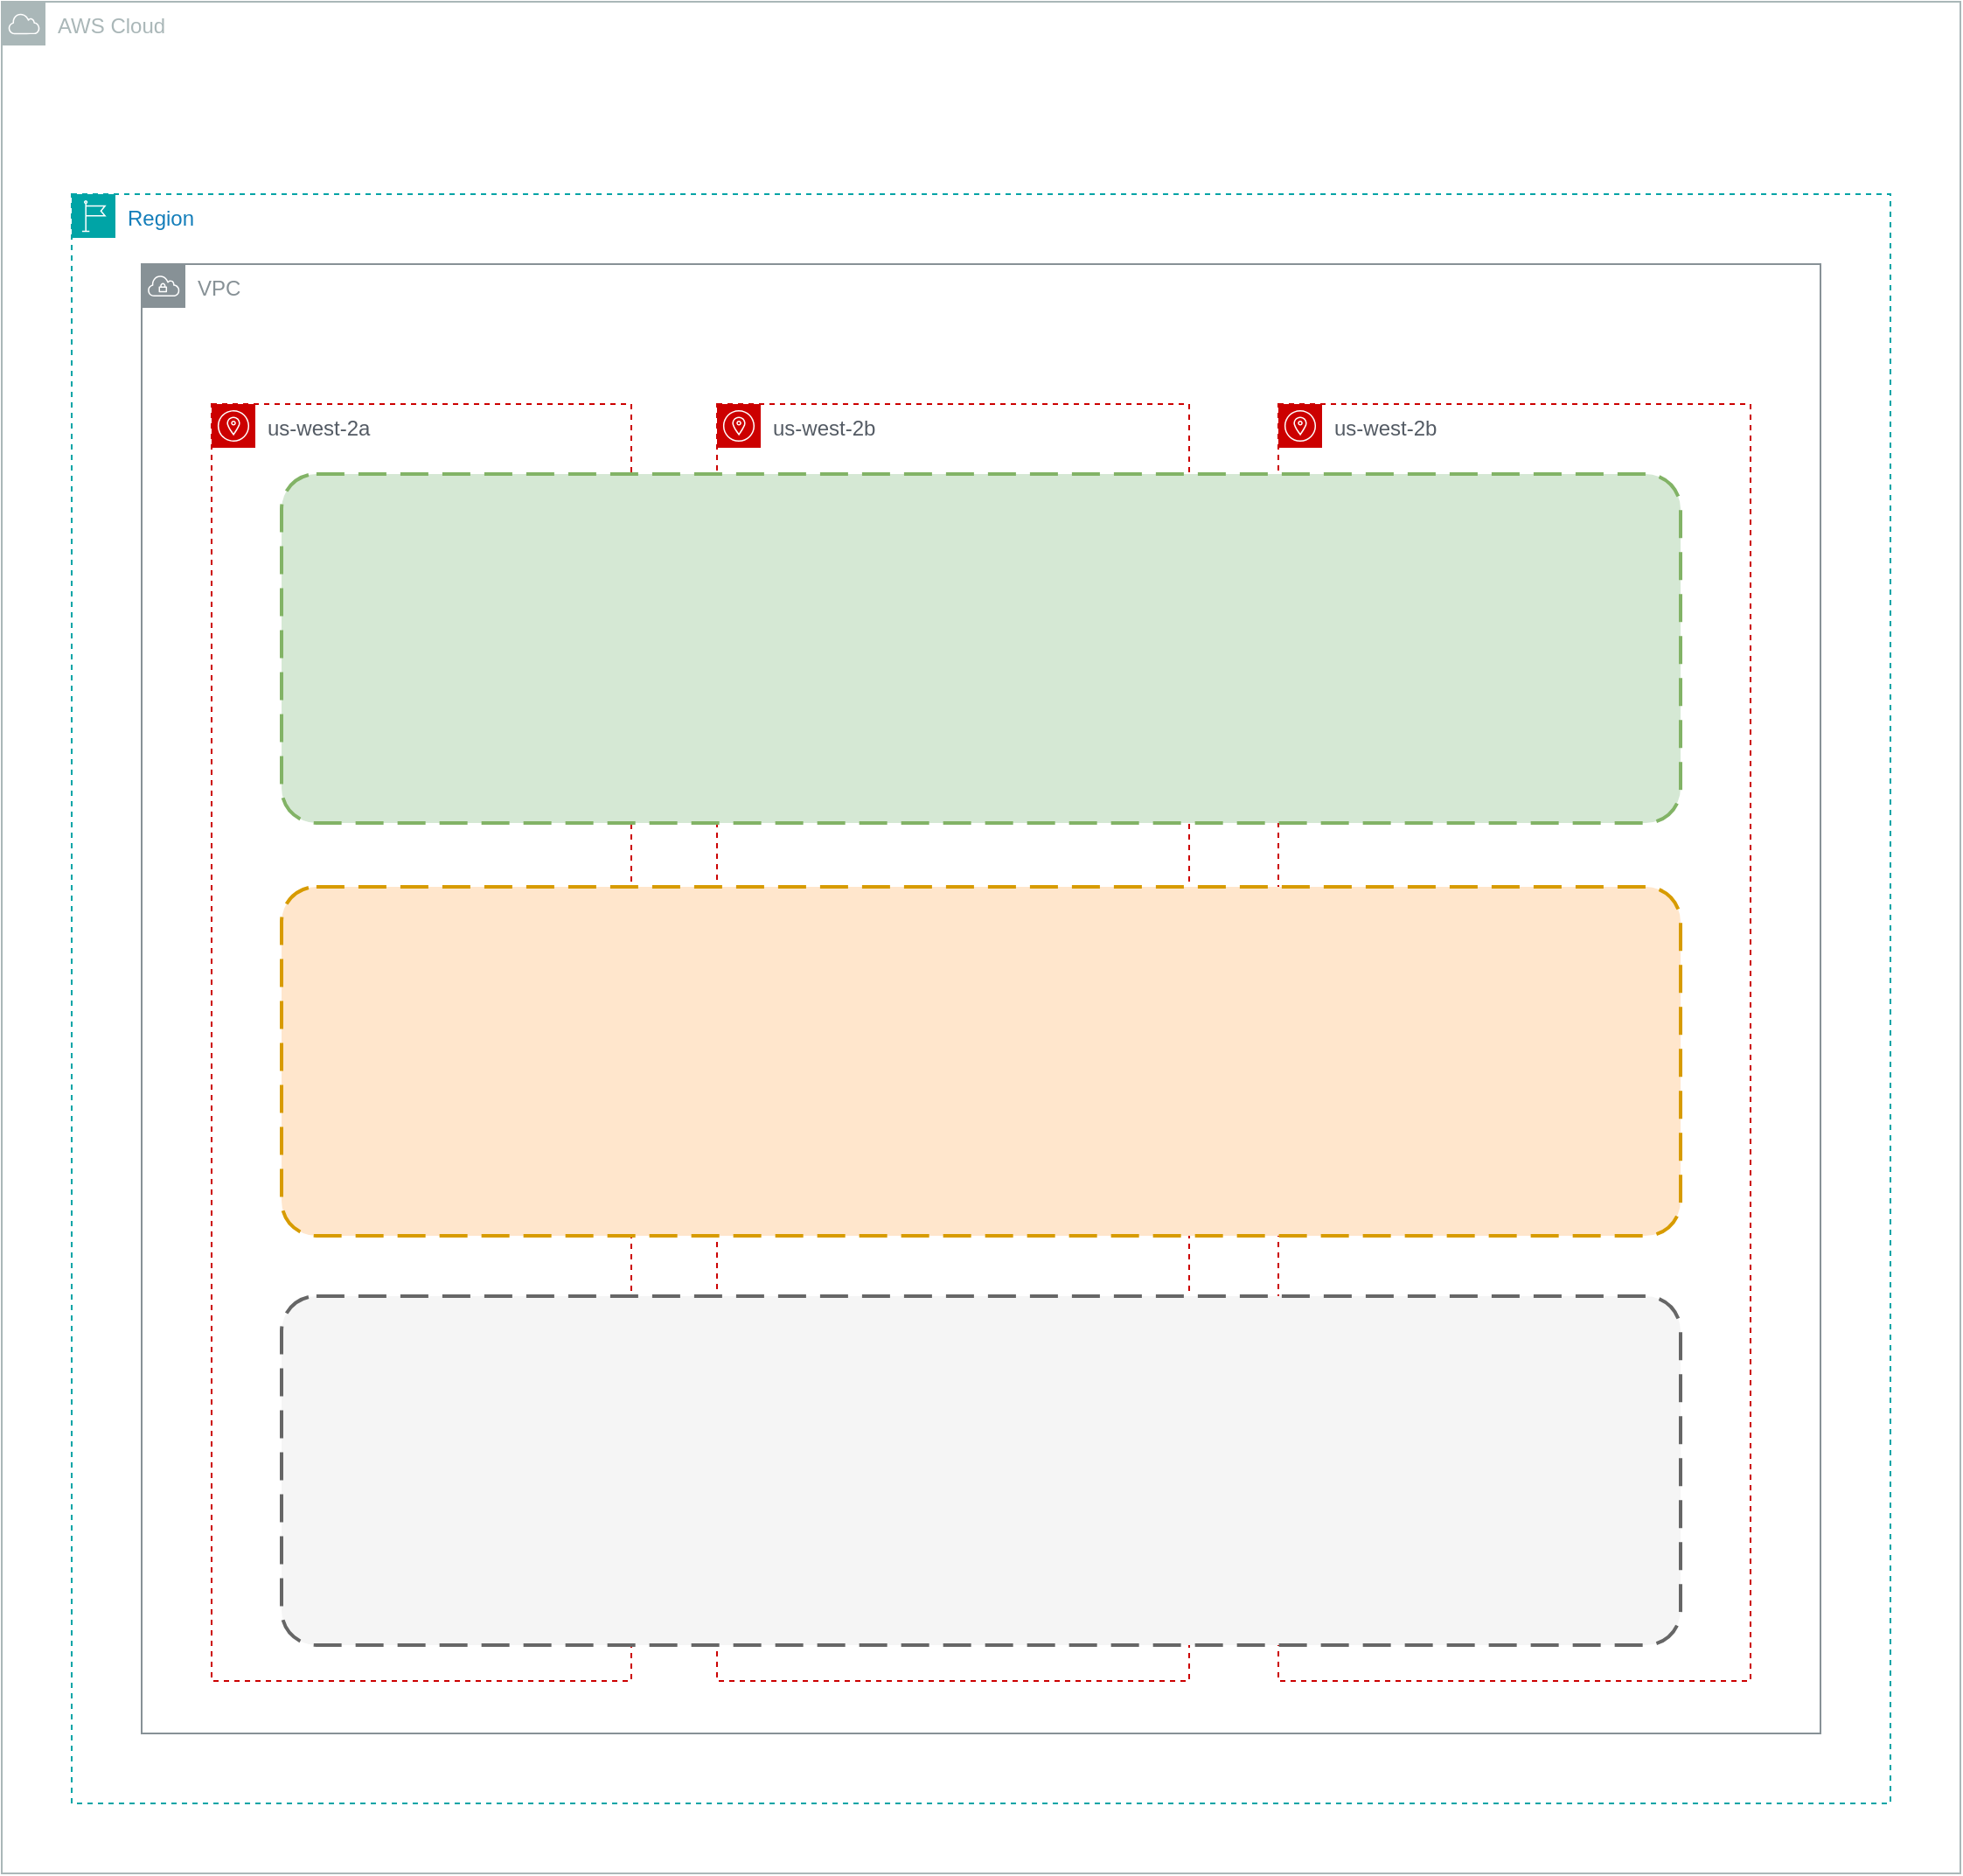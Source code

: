 <mxfile version="22.1.21" type="github">
  <diagram name="Page-1" id="Hcw4UYvVS3bmZ5iQPETo">
    <mxGraphModel dx="1143" dy="746" grid="1" gridSize="10" guides="1" tooltips="1" connect="1" arrows="1" fold="1" page="1" pageScale="1" pageWidth="850" pageHeight="1100" math="0" shadow="0">
      <root>
        <mxCell id="0" />
        <mxCell id="1" parent="0" />
        <mxCell id="vA_yXYNGpYsghTpkuePO-1" value="AWS Cloud" style="sketch=0;outlineConnect=0;gradientColor=none;html=1;whiteSpace=wrap;fontSize=12;fontStyle=0;shape=mxgraph.aws4.group;grIcon=mxgraph.aws4.group_aws_cloud;strokeColor=#AAB7B8;fillColor=none;verticalAlign=top;align=left;spacingLeft=30;fontColor=#AAB7B8;dashed=0;" vertex="1" parent="1">
          <mxGeometry x="40" y="90" width="1120" height="1070" as="geometry" />
        </mxCell>
        <mxCell id="vA_yXYNGpYsghTpkuePO-2" value="Region" style="points=[[0,0],[0.25,0],[0.5,0],[0.75,0],[1,0],[1,0.25],[1,0.5],[1,0.75],[1,1],[0.75,1],[0.5,1],[0.25,1],[0,1],[0,0.75],[0,0.5],[0,0.25]];outlineConnect=0;gradientColor=none;html=1;whiteSpace=wrap;fontSize=12;fontStyle=0;container=1;pointerEvents=0;collapsible=0;recursiveResize=0;shape=mxgraph.aws4.group;grIcon=mxgraph.aws4.group_region;strokeColor=#00A4A6;fillColor=none;verticalAlign=top;align=left;spacingLeft=30;fontColor=#147EBA;dashed=1;" vertex="1" parent="1">
          <mxGeometry x="80" y="200" width="1040" height="920" as="geometry" />
        </mxCell>
        <mxCell id="vA_yXYNGpYsghTpkuePO-3" value="VPC" style="sketch=0;outlineConnect=0;gradientColor=none;html=1;whiteSpace=wrap;fontSize=12;fontStyle=0;shape=mxgraph.aws4.group;grIcon=mxgraph.aws4.group_vpc;strokeColor=#879196;fillColor=none;verticalAlign=top;align=left;spacingLeft=30;fontColor=#879196;dashed=0;" vertex="1" parent="vA_yXYNGpYsghTpkuePO-2">
          <mxGeometry x="40" y="40" width="960" height="840" as="geometry" />
        </mxCell>
        <mxCell id="vA_yXYNGpYsghTpkuePO-5" value="us-west-2a" style="sketch=0;outlineConnect=0;gradientColor=none;html=1;whiteSpace=wrap;fontSize=12;fontStyle=0;shape=mxgraph.aws4.group;grIcon=mxgraph.aws4.group_availability_zone;strokeColor=#CC0000;fillColor=none;verticalAlign=top;align=left;spacingLeft=30;fontColor=#545B64;dashed=1;" vertex="1" parent="vA_yXYNGpYsghTpkuePO-2">
          <mxGeometry x="80" y="120" width="240" height="730" as="geometry" />
        </mxCell>
        <mxCell id="vA_yXYNGpYsghTpkuePO-9" value="us-west-2b" style="sketch=0;outlineConnect=0;gradientColor=none;html=1;whiteSpace=wrap;fontSize=12;fontStyle=0;shape=mxgraph.aws4.group;grIcon=mxgraph.aws4.group_availability_zone;strokeColor=#CC0000;fillColor=none;verticalAlign=top;align=left;spacingLeft=30;fontColor=#545B64;dashed=1;" vertex="1" parent="vA_yXYNGpYsghTpkuePO-2">
          <mxGeometry x="369" y="120" width="270" height="730" as="geometry" />
        </mxCell>
        <mxCell id="vA_yXYNGpYsghTpkuePO-10" value="us-west-2b" style="sketch=0;outlineConnect=0;gradientColor=none;html=1;whiteSpace=wrap;fontSize=12;fontStyle=0;shape=mxgraph.aws4.group;grIcon=mxgraph.aws4.group_availability_zone;strokeColor=#CC0000;fillColor=none;verticalAlign=top;align=left;spacingLeft=30;fontColor=#545B64;dashed=1;" vertex="1" parent="vA_yXYNGpYsghTpkuePO-2">
          <mxGeometry x="690" y="120" width="270" height="730" as="geometry" />
        </mxCell>
        <mxCell id="vA_yXYNGpYsghTpkuePO-11" value="" style="rounded=1;arcSize=10;dashed=1;strokeColor=#82b366;fillColor=#d5e8d4;dashPattern=8 4;strokeWidth=2;" vertex="1" parent="vA_yXYNGpYsghTpkuePO-2">
          <mxGeometry x="120" y="160" width="800" height="199.5" as="geometry" />
        </mxCell>
        <mxCell id="vA_yXYNGpYsghTpkuePO-12" value="" style="rounded=1;arcSize=10;dashed=1;strokeColor=#d79b00;fillColor=#ffe6cc;dashPattern=8 4;strokeWidth=2;" vertex="1" parent="vA_yXYNGpYsghTpkuePO-2">
          <mxGeometry x="120" y="396" width="800" height="199.5" as="geometry" />
        </mxCell>
        <mxCell id="vA_yXYNGpYsghTpkuePO-13" value="" style="rounded=1;arcSize=10;dashed=1;strokeColor=#666666;fillColor=#f5f5f5;dashPattern=8 4;strokeWidth=2;fontColor=#333333;" vertex="1" parent="vA_yXYNGpYsghTpkuePO-2">
          <mxGeometry x="120" y="630" width="800" height="199.5" as="geometry" />
        </mxCell>
      </root>
    </mxGraphModel>
  </diagram>
</mxfile>
